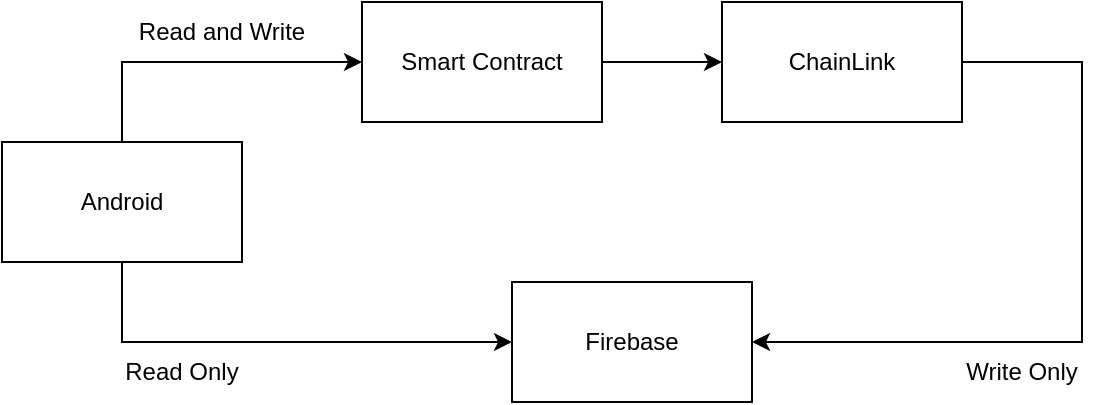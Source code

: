 <mxfile version="24.7.5">
  <diagram name="Page-1" id="Ai46IyU3pBZa8fJ0Gyqd">
    <mxGraphModel dx="1434" dy="714" grid="1" gridSize="10" guides="1" tooltips="1" connect="1" arrows="1" fold="1" page="1" pageScale="1" pageWidth="850" pageHeight="1100" math="0" shadow="0">
      <root>
        <mxCell id="0" />
        <mxCell id="1" parent="0" />
        <mxCell id="E2XH9otUFPJ4zC6hwYMR-7" style="edgeStyle=orthogonalEdgeStyle;rounded=0;orthogonalLoop=1;jettySize=auto;html=1;exitX=0.5;exitY=0;exitDx=0;exitDy=0;entryX=0;entryY=0.5;entryDx=0;entryDy=0;" parent="1" source="E2XH9otUFPJ4zC6hwYMR-3" target="E2XH9otUFPJ4zC6hwYMR-4" edge="1">
          <mxGeometry relative="1" as="geometry" />
        </mxCell>
        <mxCell id="E2XH9otUFPJ4zC6hwYMR-11" style="edgeStyle=orthogonalEdgeStyle;rounded=0;orthogonalLoop=1;jettySize=auto;html=1;exitX=0.5;exitY=1;exitDx=0;exitDy=0;entryX=0;entryY=0.5;entryDx=0;entryDy=0;" parent="1" source="E2XH9otUFPJ4zC6hwYMR-3" target="E2XH9otUFPJ4zC6hwYMR-6" edge="1">
          <mxGeometry relative="1" as="geometry" />
        </mxCell>
        <mxCell id="E2XH9otUFPJ4zC6hwYMR-3" value="Android" style="rounded=0;whiteSpace=wrap;html=1;" parent="1" vertex="1">
          <mxGeometry x="110" y="310" width="120" height="60" as="geometry" />
        </mxCell>
        <mxCell id="E2XH9otUFPJ4zC6hwYMR-8" style="edgeStyle=orthogonalEdgeStyle;rounded=0;orthogonalLoop=1;jettySize=auto;html=1;exitX=1;exitY=0.5;exitDx=0;exitDy=0;entryX=0;entryY=0.5;entryDx=0;entryDy=0;" parent="1" source="E2XH9otUFPJ4zC6hwYMR-4" target="E2XH9otUFPJ4zC6hwYMR-5" edge="1">
          <mxGeometry relative="1" as="geometry" />
        </mxCell>
        <mxCell id="E2XH9otUFPJ4zC6hwYMR-4" value="Smart Contract" style="rounded=0;whiteSpace=wrap;html=1;" parent="1" vertex="1">
          <mxGeometry x="290" y="240" width="120" height="60" as="geometry" />
        </mxCell>
        <mxCell id="dd-xShm8qtmJjqsP3ijl-1" style="edgeStyle=orthogonalEdgeStyle;rounded=0;orthogonalLoop=1;jettySize=auto;html=1;exitX=1;exitY=0.5;exitDx=0;exitDy=0;entryX=1;entryY=0.5;entryDx=0;entryDy=0;" edge="1" parent="1" source="E2XH9otUFPJ4zC6hwYMR-5" target="E2XH9otUFPJ4zC6hwYMR-6">
          <mxGeometry relative="1" as="geometry">
            <Array as="points">
              <mxPoint x="650" y="270" />
              <mxPoint x="650" y="410" />
            </Array>
          </mxGeometry>
        </mxCell>
        <mxCell id="E2XH9otUFPJ4zC6hwYMR-5" value="ChainLink" style="rounded=0;whiteSpace=wrap;html=1;" parent="1" vertex="1">
          <mxGeometry x="470" y="240" width="120" height="60" as="geometry" />
        </mxCell>
        <mxCell id="E2XH9otUFPJ4zC6hwYMR-6" value="Firebase" style="rounded=0;whiteSpace=wrap;html=1;" parent="1" vertex="1">
          <mxGeometry x="365" y="380" width="120" height="60" as="geometry" />
        </mxCell>
        <mxCell id="E2XH9otUFPJ4zC6hwYMR-14" value="Read Only" style="text;html=1;align=center;verticalAlign=middle;whiteSpace=wrap;rounded=0;" parent="1" vertex="1">
          <mxGeometry x="170" y="410" width="60" height="30" as="geometry" />
        </mxCell>
        <mxCell id="E2XH9otUFPJ4zC6hwYMR-15" value="Write Only" style="text;html=1;align=center;verticalAlign=middle;whiteSpace=wrap;rounded=0;" parent="1" vertex="1">
          <mxGeometry x="590" y="410" width="60" height="30" as="geometry" />
        </mxCell>
        <mxCell id="E2XH9otUFPJ4zC6hwYMR-16" value="Read and Write" style="text;html=1;align=center;verticalAlign=middle;whiteSpace=wrap;rounded=0;" parent="1" vertex="1">
          <mxGeometry x="170" y="240" width="100" height="30" as="geometry" />
        </mxCell>
      </root>
    </mxGraphModel>
  </diagram>
</mxfile>
